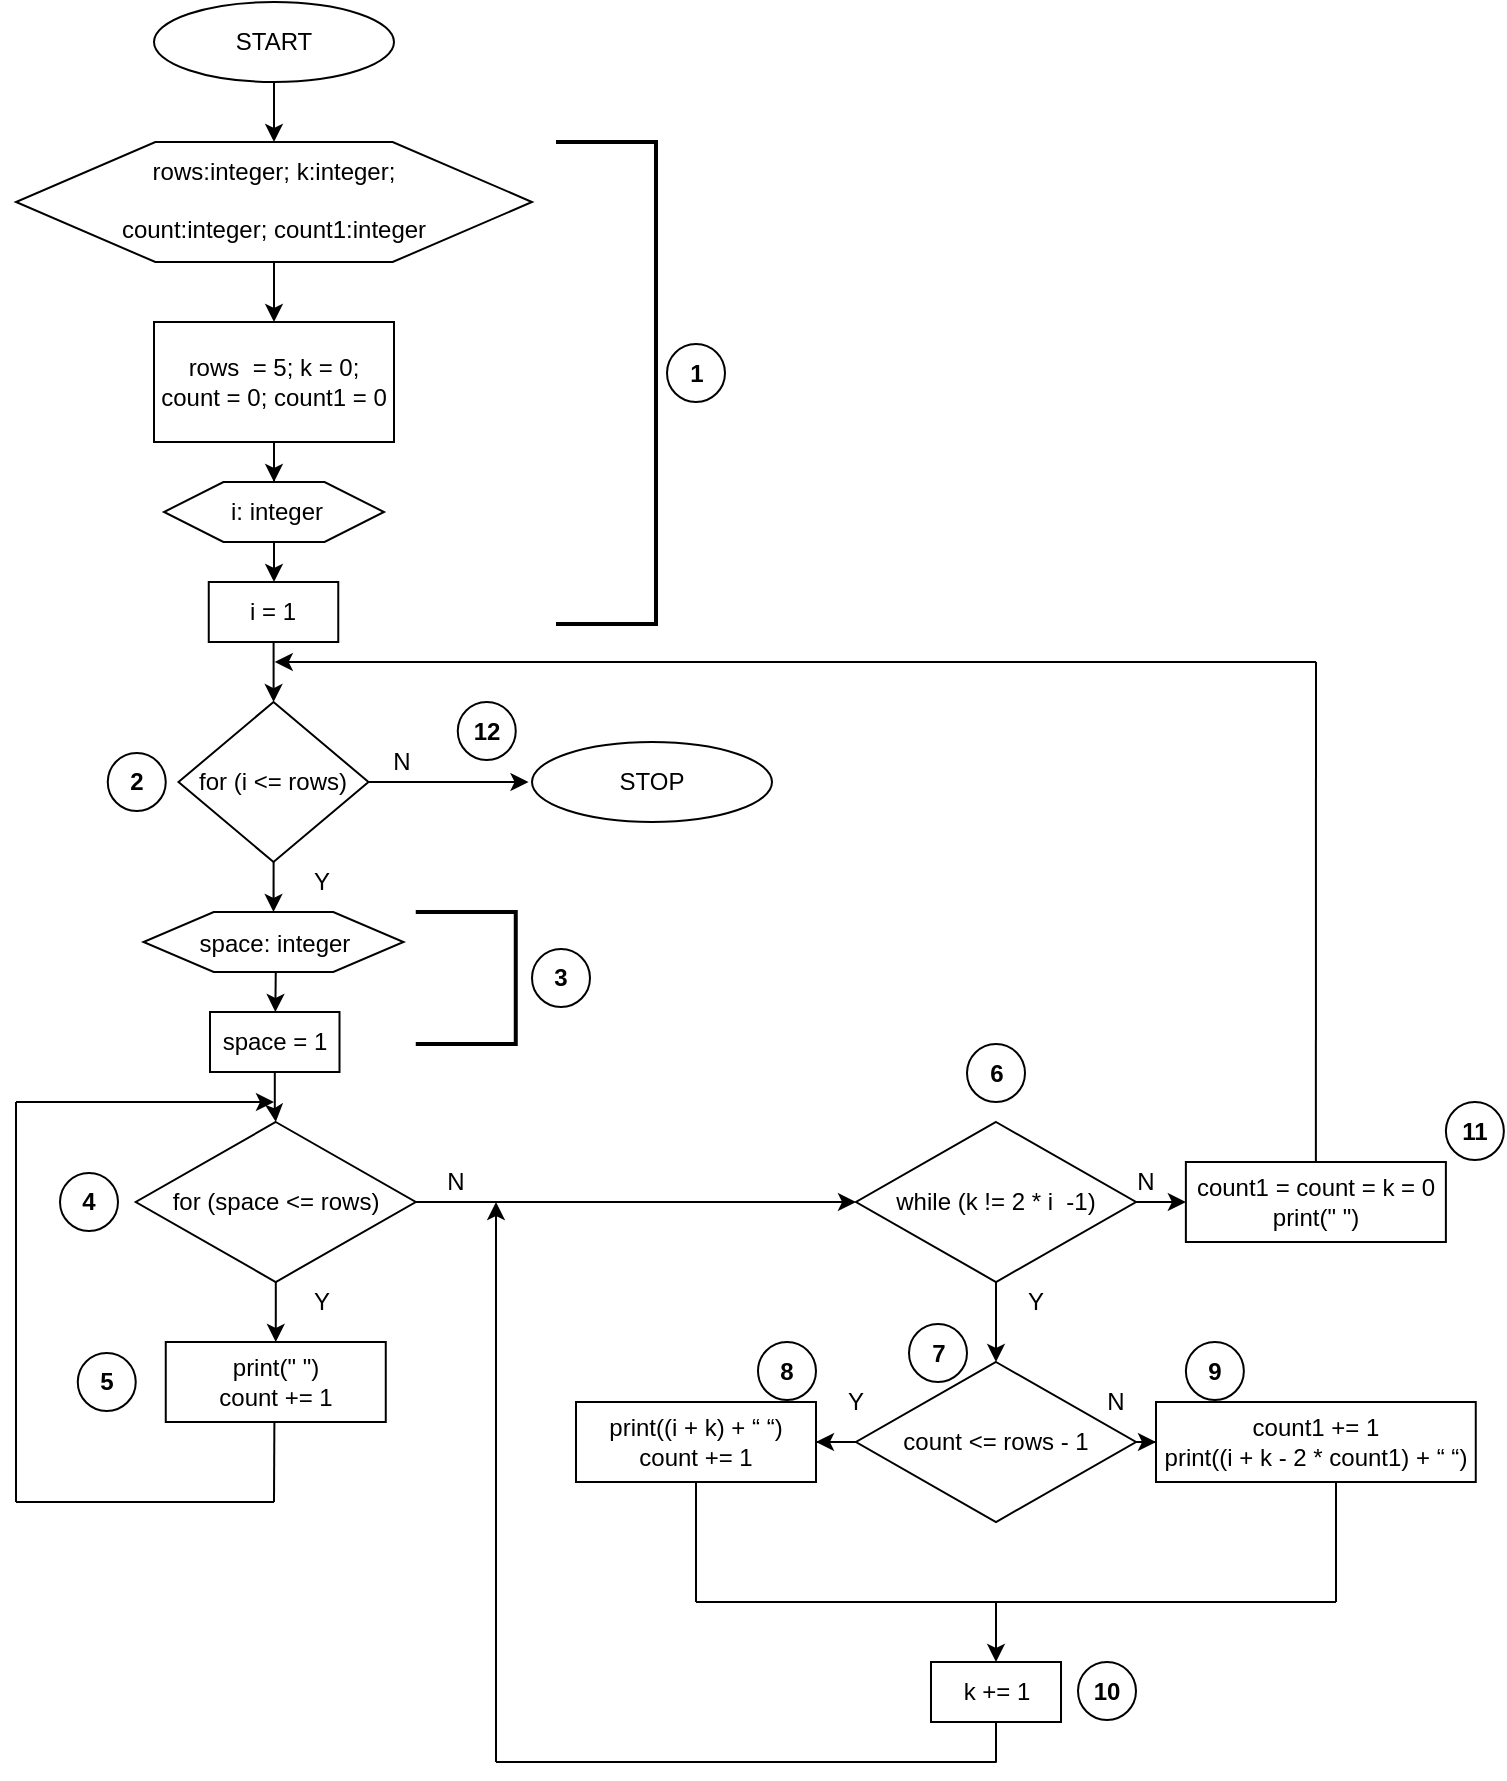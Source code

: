 <mxfile version="12.8.8" type="device"><diagram id="jy5ryhLR9Yz5FSLf-351" name="Page-1"><mxGraphModel dx="1351" dy="913" grid="1" gridSize="10" guides="1" tooltips="1" connect="1" arrows="1" fold="1" page="1" pageScale="1" pageWidth="850" pageHeight="1100" math="0" shadow="0"><root><mxCell id="0"/><mxCell id="1" parent="0"/><mxCell id="xPYYPq3CHcfpemuxlcS9-4" value="" style="edgeStyle=orthogonalEdgeStyle;rounded=0;orthogonalLoop=1;jettySize=auto;html=1;" parent="1" source="xPYYPq3CHcfpemuxlcS9-1" target="xPYYPq3CHcfpemuxlcS9-2" edge="1"><mxGeometry relative="1" as="geometry"/></mxCell><mxCell id="xPYYPq3CHcfpemuxlcS9-1" value="START" style="ellipse;whiteSpace=wrap;html=1;" parent="1" vertex="1"><mxGeometry x="129" y="109" width="120" height="40" as="geometry"/></mxCell><mxCell id="xPYYPq3CHcfpemuxlcS9-6" value="" style="edgeStyle=orthogonalEdgeStyle;rounded=0;orthogonalLoop=1;jettySize=auto;html=1;" parent="1" source="xPYYPq3CHcfpemuxlcS9-2" target="xPYYPq3CHcfpemuxlcS9-5" edge="1"><mxGeometry relative="1" as="geometry"/></mxCell><mxCell id="xPYYPq3CHcfpemuxlcS9-2" value="" style="verticalLabelPosition=bottom;verticalAlign=top;html=1;shape=hexagon;perimeter=hexagonPerimeter2;arcSize=6;size=0.27;" parent="1" vertex="1"><mxGeometry x="60" y="179" width="258" height="60" as="geometry"/></mxCell><mxCell id="xPYYPq3CHcfpemuxlcS9-3" value="&lt;span style=&quot;font-weight: normal&quot;&gt;&lt;font style=&quot;font-size: 12px ; line-height: 97%&quot;&gt;rows:integer; k:integer;&lt;br&gt;count:integer; count1:integer&lt;br&gt;&lt;/font&gt;&lt;/span&gt;" style="text;strokeColor=none;fillColor=none;html=1;fontSize=24;fontStyle=1;verticalAlign=middle;align=center;horizontal=1;whiteSpace=wrap;" parent="1" vertex="1"><mxGeometry x="111" y="184" width="155.5" height="40" as="geometry"/></mxCell><mxCell id="xPYYPq3CHcfpemuxlcS9-10" value="" style="edgeStyle=orthogonalEdgeStyle;rounded=0;orthogonalLoop=1;jettySize=auto;html=1;" parent="1" source="xPYYPq3CHcfpemuxlcS9-5" target="xPYYPq3CHcfpemuxlcS9-7" edge="1"><mxGeometry relative="1" as="geometry"/></mxCell><mxCell id="xPYYPq3CHcfpemuxlcS9-5" value="rows &amp;nbsp;= 5; k = 0; count = 0; count1 = 0" style="rounded=0;whiteSpace=wrap;html=1;" parent="1" vertex="1"><mxGeometry x="129" y="269" width="120" height="60" as="geometry"/></mxCell><mxCell id="xPYYPq3CHcfpemuxlcS9-11" value="" style="edgeStyle=orthogonalEdgeStyle;rounded=0;orthogonalLoop=1;jettySize=auto;html=1;" parent="1" source="xPYYPq3CHcfpemuxlcS9-7" target="xPYYPq3CHcfpemuxlcS9-9" edge="1"><mxGeometry relative="1" as="geometry"/></mxCell><mxCell id="xPYYPq3CHcfpemuxlcS9-7" value="" style="verticalLabelPosition=bottom;verticalAlign=top;html=1;shape=hexagon;perimeter=hexagonPerimeter2;arcSize=6;size=0.27;" parent="1" vertex="1"><mxGeometry x="134" y="349" width="110" height="30" as="geometry"/></mxCell><mxCell id="xPYYPq3CHcfpemuxlcS9-8" value="&lt;span style=&quot;font-weight: normal&quot;&gt;&lt;font style=&quot;font-size: 12px ; line-height: 97%&quot;&gt;i: integer&lt;br&gt;&lt;/font&gt;&lt;/span&gt;" style="text;strokeColor=none;fillColor=none;html=1;fontSize=24;fontStyle=1;verticalAlign=middle;align=center;horizontal=1;whiteSpace=wrap;" parent="1" vertex="1"><mxGeometry x="158.63" y="350" width="62.5" height="20" as="geometry"/></mxCell><mxCell id="xPYYPq3CHcfpemuxlcS9-19" value="" style="edgeStyle=orthogonalEdgeStyle;rounded=0;orthogonalLoop=1;jettySize=auto;html=1;" parent="1" source="xPYYPq3CHcfpemuxlcS9-9" target="xPYYPq3CHcfpemuxlcS9-12" edge="1"><mxGeometry relative="1" as="geometry"/></mxCell><mxCell id="xPYYPq3CHcfpemuxlcS9-9" value="i = 1" style="rounded=0;whiteSpace=wrap;html=1;" parent="1" vertex="1"><mxGeometry x="156.38" y="399" width="64.75" height="30" as="geometry"/></mxCell><mxCell id="xPYYPq3CHcfpemuxlcS9-26" style="edgeStyle=orthogonalEdgeStyle;rounded=0;orthogonalLoop=1;jettySize=auto;html=1;entryX=0.5;entryY=0;entryDx=0;entryDy=0;" parent="1" source="xPYYPq3CHcfpemuxlcS9-12" target="xPYYPq3CHcfpemuxlcS9-16" edge="1"><mxGeometry relative="1" as="geometry"/></mxCell><mxCell id="xPYYPq3CHcfpemuxlcS9-78" value="" style="edgeStyle=orthogonalEdgeStyle;rounded=0;orthogonalLoop=1;jettySize=auto;html=1;" parent="1" source="xPYYPq3CHcfpemuxlcS9-12" edge="1"><mxGeometry relative="1" as="geometry"><mxPoint x="316.25" y="499" as="targetPoint"/></mxGeometry></mxCell><mxCell id="xPYYPq3CHcfpemuxlcS9-12" value="for (i &amp;lt;= rows)" style="rhombus;whiteSpace=wrap;html=1;" parent="1" vertex="1"><mxGeometry x="141.25" y="459" width="95" height="80" as="geometry"/></mxCell><mxCell id="xPYYPq3CHcfpemuxlcS9-16" value="" style="verticalLabelPosition=bottom;verticalAlign=top;html=1;shape=hexagon;perimeter=hexagonPerimeter2;arcSize=6;size=0.27;" parent="1" vertex="1"><mxGeometry x="123.75" y="564" width="130" height="30" as="geometry"/></mxCell><mxCell id="xPYYPq3CHcfpemuxlcS9-17" value="&lt;span style=&quot;font-weight: normal&quot;&gt;&lt;font style=&quot;font-size: 12px ; line-height: 97%&quot;&gt;space: integer&lt;br&gt;&lt;/font&gt;&lt;/span&gt;" style="text;strokeColor=none;fillColor=none;html=1;fontSize=24;fontStyle=1;verticalAlign=middle;align=center;horizontal=1;whiteSpace=wrap;" parent="1" vertex="1"><mxGeometry x="146.19" y="571" width="87.13" height="10" as="geometry"/></mxCell><mxCell id="xPYYPq3CHcfpemuxlcS9-30" value="" style="edgeStyle=orthogonalEdgeStyle;rounded=0;orthogonalLoop=1;jettySize=auto;html=1;" parent="1" source="xPYYPq3CHcfpemuxlcS9-18" target="xPYYPq3CHcfpemuxlcS9-29" edge="1"><mxGeometry relative="1" as="geometry"/></mxCell><mxCell id="xPYYPq3CHcfpemuxlcS9-18" value="space = 1" style="rounded=0;whiteSpace=wrap;html=1;" parent="1" vertex="1"><mxGeometry x="157" y="614" width="64.75" height="30" as="geometry"/></mxCell><mxCell id="xPYYPq3CHcfpemuxlcS9-27" value="" style="edgeStyle=orthogonalEdgeStyle;rounded=0;orthogonalLoop=1;jettySize=auto;html=1;" parent="1" edge="1"><mxGeometry relative="1" as="geometry"><mxPoint x="189.88" y="594" as="sourcePoint"/><mxPoint x="189.68" y="614" as="targetPoint"/></mxGeometry></mxCell><mxCell id="xPYYPq3CHcfpemuxlcS9-36" style="edgeStyle=orthogonalEdgeStyle;rounded=0;orthogonalLoop=1;jettySize=auto;html=1;entryX=0.5;entryY=0;entryDx=0;entryDy=0;" parent="1" source="xPYYPq3CHcfpemuxlcS9-29" target="xPYYPq3CHcfpemuxlcS9-31" edge="1"><mxGeometry relative="1" as="geometry"/></mxCell><mxCell id="xPYYPq3CHcfpemuxlcS9-47" value="" style="edgeStyle=orthogonalEdgeStyle;rounded=0;orthogonalLoop=1;jettySize=auto;html=1;" parent="1" source="xPYYPq3CHcfpemuxlcS9-29" target="xPYYPq3CHcfpemuxlcS9-46" edge="1"><mxGeometry relative="1" as="geometry"/></mxCell><mxCell id="xPYYPq3CHcfpemuxlcS9-29" value="for (space &amp;lt;= rows)" style="rhombus;whiteSpace=wrap;html=1;" parent="1" vertex="1"><mxGeometry x="119.88" y="669" width="140" height="80" as="geometry"/></mxCell><mxCell id="xPYYPq3CHcfpemuxlcS9-49" value="" style="edgeStyle=orthogonalEdgeStyle;rounded=0;orthogonalLoop=1;jettySize=auto;html=1;" parent="1" source="xPYYPq3CHcfpemuxlcS9-46" target="xPYYPq3CHcfpemuxlcS9-48" edge="1"><mxGeometry relative="1" as="geometry"/></mxCell><mxCell id="xPYYPq3CHcfpemuxlcS9-74" value="" style="edgeStyle=orthogonalEdgeStyle;rounded=0;orthogonalLoop=1;jettySize=auto;html=1;" parent="1" source="xPYYPq3CHcfpemuxlcS9-46" target="xPYYPq3CHcfpemuxlcS9-73" edge="1"><mxGeometry relative="1" as="geometry"/></mxCell><mxCell id="xPYYPq3CHcfpemuxlcS9-46" value="while (k != 2 * i &amp;nbsp;-1)" style="rhombus;whiteSpace=wrap;html=1;" parent="1" vertex="1"><mxGeometry x="480" y="669" width="140" height="80" as="geometry"/></mxCell><mxCell id="xPYYPq3CHcfpemuxlcS9-58" value="" style="edgeStyle=orthogonalEdgeStyle;rounded=0;orthogonalLoop=1;jettySize=auto;html=1;" parent="1" source="xPYYPq3CHcfpemuxlcS9-48" target="xPYYPq3CHcfpemuxlcS9-50" edge="1"><mxGeometry relative="1" as="geometry"/></mxCell><mxCell id="xPYYPq3CHcfpemuxlcS9-59" value="" style="edgeStyle=orthogonalEdgeStyle;rounded=0;orthogonalLoop=1;jettySize=auto;html=1;" parent="1" source="xPYYPq3CHcfpemuxlcS9-48" target="xPYYPq3CHcfpemuxlcS9-52" edge="1"><mxGeometry relative="1" as="geometry"/></mxCell><mxCell id="xPYYPq3CHcfpemuxlcS9-48" value="count &amp;lt;= rows - 1" style="rhombus;whiteSpace=wrap;html=1;" parent="1" vertex="1"><mxGeometry x="480" y="789" width="140" height="80" as="geometry"/></mxCell><mxCell id="xPYYPq3CHcfpemuxlcS9-31" value="print(&quot; &quot;)&lt;br&gt;count += 1" style="rounded=0;whiteSpace=wrap;html=1;" parent="1" vertex="1"><mxGeometry x="134.88" y="779" width="110" height="40" as="geometry"/></mxCell><mxCell id="xPYYPq3CHcfpemuxlcS9-40" value="" style="endArrow=none;html=1;" parent="1" edge="1"><mxGeometry width="50" height="50" relative="1" as="geometry"><mxPoint x="189" y="859" as="sourcePoint"/><mxPoint x="189.19" y="819" as="targetPoint"/></mxGeometry></mxCell><mxCell id="xPYYPq3CHcfpemuxlcS9-41" value="" style="endArrow=none;html=1;" parent="1" edge="1"><mxGeometry width="50" height="50" relative="1" as="geometry"><mxPoint x="60" y="859" as="sourcePoint"/><mxPoint x="189" y="859" as="targetPoint"/></mxGeometry></mxCell><mxCell id="xPYYPq3CHcfpemuxlcS9-42" value="" style="endArrow=none;html=1;" parent="1" edge="1"><mxGeometry width="50" height="50" relative="1" as="geometry"><mxPoint x="60" y="859" as="sourcePoint"/><mxPoint x="60" y="659" as="targetPoint"/></mxGeometry></mxCell><mxCell id="xPYYPq3CHcfpemuxlcS9-43" value="" style="endArrow=classic;html=1;" parent="1" edge="1"><mxGeometry width="50" height="50" relative="1" as="geometry"><mxPoint x="60" y="659" as="sourcePoint"/><mxPoint x="189" y="659" as="targetPoint"/></mxGeometry></mxCell><mxCell id="xPYYPq3CHcfpemuxlcS9-50" value="&lt;font style=&quot;font-size: 12px&quot;&gt;print&lt;span id=&quot;docs-internal-guid-ab178348-7fff-abf9-c51e-bef34fed1ce3&quot;&gt;&lt;span style=&quot;font-family: &amp;#34;arial&amp;#34; ; background-color: transparent ; vertical-align: baseline ; white-space: pre-wrap&quot;&gt;((i + k) + “ “&lt;/span&gt;&lt;/span&gt;)&lt;br&gt;count += 1&lt;/font&gt;" style="rounded=0;whiteSpace=wrap;html=1;" parent="1" vertex="1"><mxGeometry x="340" y="809" width="120" height="40" as="geometry"/></mxCell><mxCell id="xPYYPq3CHcfpemuxlcS9-52" value="&lt;font style=&quot;font-size: 12px&quot;&gt;count1 += 1&lt;br&gt;print&lt;span id=&quot;docs-internal-guid-ab178348-7fff-abf9-c51e-bef34fed1ce3&quot;&gt;&lt;span style=&quot;font-family: &amp;#34;arial&amp;#34; ; background-color: transparent ; vertical-align: baseline ; white-space: pre-wrap&quot;&gt;(&lt;/span&gt;&lt;/span&gt;&lt;span id=&quot;docs-internal-guid-6f6158e3-7fff-be20-7a4b-0222c6b4b62d&quot;&gt;&lt;span style=&quot;font-family: &amp;#34;arial&amp;#34; ; background-color: transparent ; vertical-align: baseline ; white-space: pre-wrap&quot;&gt;(i + k - 2 * count1) + “ “&lt;/span&gt;&lt;/span&gt;)&lt;br&gt;&lt;/font&gt;" style="rounded=0;whiteSpace=wrap;html=1;" parent="1" vertex="1"><mxGeometry x="630" y="809" width="159.88" height="40" as="geometry"/></mxCell><mxCell id="xPYYPq3CHcfpemuxlcS9-64" value="" style="endArrow=none;html=1;" parent="1" edge="1"><mxGeometry width="50" height="50" relative="1" as="geometry"><mxPoint x="400" y="909" as="sourcePoint"/><mxPoint x="400" y="849" as="targetPoint"/></mxGeometry></mxCell><mxCell id="xPYYPq3CHcfpemuxlcS9-65" value="" style="endArrow=none;html=1;" parent="1" edge="1"><mxGeometry width="50" height="50" relative="1" as="geometry"><mxPoint x="720" y="909" as="sourcePoint"/><mxPoint x="720" y="849" as="targetPoint"/></mxGeometry></mxCell><mxCell id="xPYYPq3CHcfpemuxlcS9-66" value="" style="endArrow=none;html=1;" parent="1" edge="1"><mxGeometry width="50" height="50" relative="1" as="geometry"><mxPoint x="400" y="909" as="sourcePoint"/><mxPoint x="720" y="909" as="targetPoint"/></mxGeometry></mxCell><mxCell id="xPYYPq3CHcfpemuxlcS9-67" value="" style="endArrow=classic;html=1;" parent="1" edge="1"><mxGeometry width="50" height="50" relative="1" as="geometry"><mxPoint x="550" y="909" as="sourcePoint"/><mxPoint x="550" y="939" as="targetPoint"/></mxGeometry></mxCell><mxCell id="xPYYPq3CHcfpemuxlcS9-68" value="k += 1" style="rounded=0;whiteSpace=wrap;html=1;" parent="1" vertex="1"><mxGeometry x="517.5" y="939" width="65" height="30" as="geometry"/></mxCell><mxCell id="xPYYPq3CHcfpemuxlcS9-69" value="" style="endArrow=none;html=1;" parent="1" edge="1"><mxGeometry width="50" height="50" relative="1" as="geometry"><mxPoint x="550" y="989" as="sourcePoint"/><mxPoint x="550" y="969" as="targetPoint"/></mxGeometry></mxCell><mxCell id="xPYYPq3CHcfpemuxlcS9-71" value="" style="endArrow=none;html=1;" parent="1" edge="1"><mxGeometry width="50" height="50" relative="1" as="geometry"><mxPoint x="300" y="989" as="sourcePoint"/><mxPoint x="550.32" y="989" as="targetPoint"/></mxGeometry></mxCell><mxCell id="xPYYPq3CHcfpemuxlcS9-72" value="" style="endArrow=classic;html=1;" parent="1" edge="1"><mxGeometry width="50" height="50" relative="1" as="geometry"><mxPoint x="300" y="989" as="sourcePoint"/><mxPoint x="300" y="709" as="targetPoint"/></mxGeometry></mxCell><mxCell id="xPYYPq3CHcfpemuxlcS9-73" value="count1 = count = k = 0&lt;br&gt;print(&quot; &quot;)" style="rounded=0;whiteSpace=wrap;html=1;" parent="1" vertex="1"><mxGeometry x="644.94" y="689" width="130" height="40" as="geometry"/></mxCell><mxCell id="xPYYPq3CHcfpemuxlcS9-75" value="" style="endArrow=classic;html=1;" parent="1" edge="1"><mxGeometry width="50" height="50" relative="1" as="geometry"><mxPoint x="710" y="439" as="sourcePoint"/><mxPoint x="189.38" y="439" as="targetPoint"/></mxGeometry></mxCell><mxCell id="xPYYPq3CHcfpemuxlcS9-76" value="" style="endArrow=none;html=1;exitX=0.5;exitY=0;exitDx=0;exitDy=0;" parent="1" source="xPYYPq3CHcfpemuxlcS9-73" edge="1"><mxGeometry width="50" height="50" relative="1" as="geometry"><mxPoint x="700" y="499" as="sourcePoint"/><mxPoint x="710" y="439" as="targetPoint"/></mxGeometry></mxCell><mxCell id="xPYYPq3CHcfpemuxlcS9-79" value="STOP" style="ellipse;whiteSpace=wrap;html=1;" parent="1" vertex="1"><mxGeometry x="318" y="479" width="120" height="40" as="geometry"/></mxCell><mxCell id="xPYYPq3CHcfpemuxlcS9-80" value="Y" style="text;html=1;strokeColor=none;fillColor=none;align=center;verticalAlign=middle;whiteSpace=wrap;rounded=0;" parent="1" vertex="1"><mxGeometry x="193.32" y="539" width="40" height="20" as="geometry"/></mxCell><mxCell id="xPYYPq3CHcfpemuxlcS9-81" value="N" style="text;html=1;strokeColor=none;fillColor=none;align=center;verticalAlign=middle;whiteSpace=wrap;rounded=0;" parent="1" vertex="1"><mxGeometry x="233.32" y="479" width="40" height="20" as="geometry"/></mxCell><mxCell id="xPYYPq3CHcfpemuxlcS9-82" value="Y" style="text;html=1;strokeColor=none;fillColor=none;align=center;verticalAlign=middle;whiteSpace=wrap;rounded=0;" parent="1" vertex="1"><mxGeometry x="193.32" y="749" width="40" height="20" as="geometry"/></mxCell><mxCell id="xPYYPq3CHcfpemuxlcS9-83" value="Y" style="text;html=1;strokeColor=none;fillColor=none;align=center;verticalAlign=middle;whiteSpace=wrap;rounded=0;" parent="1" vertex="1"><mxGeometry x="550" y="749" width="40" height="20" as="geometry"/></mxCell><mxCell id="xPYYPq3CHcfpemuxlcS9-86" value="Y" style="text;html=1;strokeColor=none;fillColor=none;align=center;verticalAlign=middle;whiteSpace=wrap;rounded=0;" parent="1" vertex="1"><mxGeometry x="460" y="799" width="40" height="20" as="geometry"/></mxCell><mxCell id="xPYYPq3CHcfpemuxlcS9-88" value="N" style="text;html=1;strokeColor=none;fillColor=none;align=center;verticalAlign=middle;whiteSpace=wrap;rounded=0;" parent="1" vertex="1"><mxGeometry x="259.88" y="689" width="40" height="20" as="geometry"/></mxCell><mxCell id="xPYYPq3CHcfpemuxlcS9-89" value="N" style="text;html=1;strokeColor=none;fillColor=none;align=center;verticalAlign=middle;whiteSpace=wrap;rounded=0;" parent="1" vertex="1"><mxGeometry x="604.94" y="689" width="40" height="20" as="geometry"/></mxCell><mxCell id="xPYYPq3CHcfpemuxlcS9-90" value="N" style="text;html=1;strokeColor=none;fillColor=none;align=center;verticalAlign=middle;whiteSpace=wrap;rounded=0;" parent="1" vertex="1"><mxGeometry x="590" y="799" width="40" height="20" as="geometry"/></mxCell><mxCell id="xPYYPq3CHcfpemuxlcS9-91" value="" style="strokeWidth=2;html=1;shape=mxgraph.flowchart.annotation_1;align=left;pointerEvents=1;direction=west;" parent="1" vertex="1"><mxGeometry x="330" y="179" width="50" height="241" as="geometry"/></mxCell><mxCell id="xPYYPq3CHcfpemuxlcS9-92" value="&lt;b&gt;1&lt;/b&gt;" style="ellipse;whiteSpace=wrap;html=1;aspect=fixed;" parent="1" vertex="1"><mxGeometry x="385.5" y="280" width="29" height="29" as="geometry"/></mxCell><mxCell id="xPYYPq3CHcfpemuxlcS9-93" value="&lt;b&gt;2&lt;/b&gt;" style="ellipse;whiteSpace=wrap;html=1;aspect=fixed;" parent="1" vertex="1"><mxGeometry x="105.88" y="484.5" width="29" height="29" as="geometry"/></mxCell><mxCell id="xPYYPq3CHcfpemuxlcS9-94" value="" style="strokeWidth=2;html=1;shape=mxgraph.flowchart.annotation_1;align=left;pointerEvents=1;direction=west;" parent="1" vertex="1"><mxGeometry x="259.88" y="564" width="50" height="66" as="geometry"/></mxCell><mxCell id="xPYYPq3CHcfpemuxlcS9-95" value="&lt;b&gt;3&lt;/b&gt;" style="ellipse;whiteSpace=wrap;html=1;aspect=fixed;" parent="1" vertex="1"><mxGeometry x="318" y="582.5" width="29" height="29" as="geometry"/></mxCell><mxCell id="xPYYPq3CHcfpemuxlcS9-96" value="&lt;b&gt;4&lt;/b&gt;" style="ellipse;whiteSpace=wrap;html=1;aspect=fixed;" parent="1" vertex="1"><mxGeometry x="82" y="694.5" width="29" height="29" as="geometry"/></mxCell><mxCell id="xPYYPq3CHcfpemuxlcS9-99" value="&lt;b&gt;5&lt;/b&gt;" style="ellipse;whiteSpace=wrap;html=1;aspect=fixed;" parent="1" vertex="1"><mxGeometry x="90.88" y="784.5" width="29" height="29" as="geometry"/></mxCell><mxCell id="xPYYPq3CHcfpemuxlcS9-100" value="&lt;b&gt;6&lt;/b&gt;" style="ellipse;whiteSpace=wrap;html=1;aspect=fixed;" parent="1" vertex="1"><mxGeometry x="535.5" y="630" width="29" height="29" as="geometry"/></mxCell><mxCell id="xPYYPq3CHcfpemuxlcS9-101" value="&lt;b&gt;8&lt;/b&gt;" style="ellipse;whiteSpace=wrap;html=1;aspect=fixed;" parent="1" vertex="1"><mxGeometry x="431" y="779" width="29" height="29" as="geometry"/></mxCell><mxCell id="xPYYPq3CHcfpemuxlcS9-102" value="&lt;b&gt;9&lt;/b&gt;" style="ellipse;whiteSpace=wrap;html=1;aspect=fixed;" parent="1" vertex="1"><mxGeometry x="644.94" y="779" width="29" height="29" as="geometry"/></mxCell><mxCell id="xPYYPq3CHcfpemuxlcS9-103" value="&lt;b&gt;10&lt;/b&gt;" style="ellipse;whiteSpace=wrap;html=1;aspect=fixed;" parent="1" vertex="1"><mxGeometry x="591" y="939" width="29" height="29" as="geometry"/></mxCell><mxCell id="xPYYPq3CHcfpemuxlcS9-104" value="&lt;b&gt;11&lt;/b&gt;" style="ellipse;whiteSpace=wrap;html=1;aspect=fixed;" parent="1" vertex="1"><mxGeometry x="774.94" y="659" width="29" height="29" as="geometry"/></mxCell><mxCell id="8H9LUI8QjOS7tTNygZRq-1" value="&lt;b&gt;7&lt;/b&gt;&lt;span style=&quot;color: rgba(0 , 0 , 0 , 0) ; font-family: monospace ; font-size: 0px ; white-space: nowrap&quot;&gt;%3CmxGraphModel%3E%3Croot%3E%3CmxCell%20id%3D%220%22%2F%3E%3CmxCell%20id%3D%221%22%20parent%3D%220%22%2F%3E%3CmxCell%20id%3D%222%22%20value%3D%22%26lt%3Bb%26gt%3B4%26lt%3B%2Fb%26gt%3B%22%20style%3D%22ellipse%3BwhiteSpace%3Dwrap%3Bhtml%3D1%3Baspect%3Dfixed%3B%22%20vertex%3D%221%22%20parent%3D%221%22%3E%3CmxGeometry%20x%3D%2282%22%20y%3D%22694.5%22%20width%3D%2229%22%20height%3D%2229%22%20as%3D%22geometry%22%2F%3E%3C%2FmxCell%3E%3C%2Froot%3E%3C%2FmxGraphModel%3E&lt;/span&gt;" style="ellipse;whiteSpace=wrap;html=1;aspect=fixed;" vertex="1" parent="1"><mxGeometry x="506.5" y="770" width="29" height="29" as="geometry"/></mxCell><mxCell id="8H9LUI8QjOS7tTNygZRq-2" value="&lt;b&gt;12&lt;/b&gt;" style="ellipse;whiteSpace=wrap;html=1;aspect=fixed;" vertex="1" parent="1"><mxGeometry x="280.88" y="459" width="29" height="29" as="geometry"/></mxCell></root></mxGraphModel></diagram></mxfile>